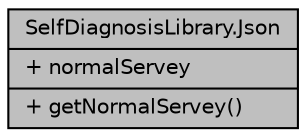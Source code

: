 digraph "SelfDiagnosisLibrary.Json"
{
 // LATEX_PDF_SIZE
  edge [fontname="Helvetica",fontsize="10",labelfontname="Helvetica",labelfontsize="10"];
  node [fontname="Helvetica",fontsize="10",shape=record];
  Node1 [label="{SelfDiagnosisLibrary.Json\n|+ normalServey\l|+ getNormalServey()\l}",height=0.2,width=0.4,color="black", fillcolor="grey75", style="filled", fontcolor="black",tooltip=" "];
}
